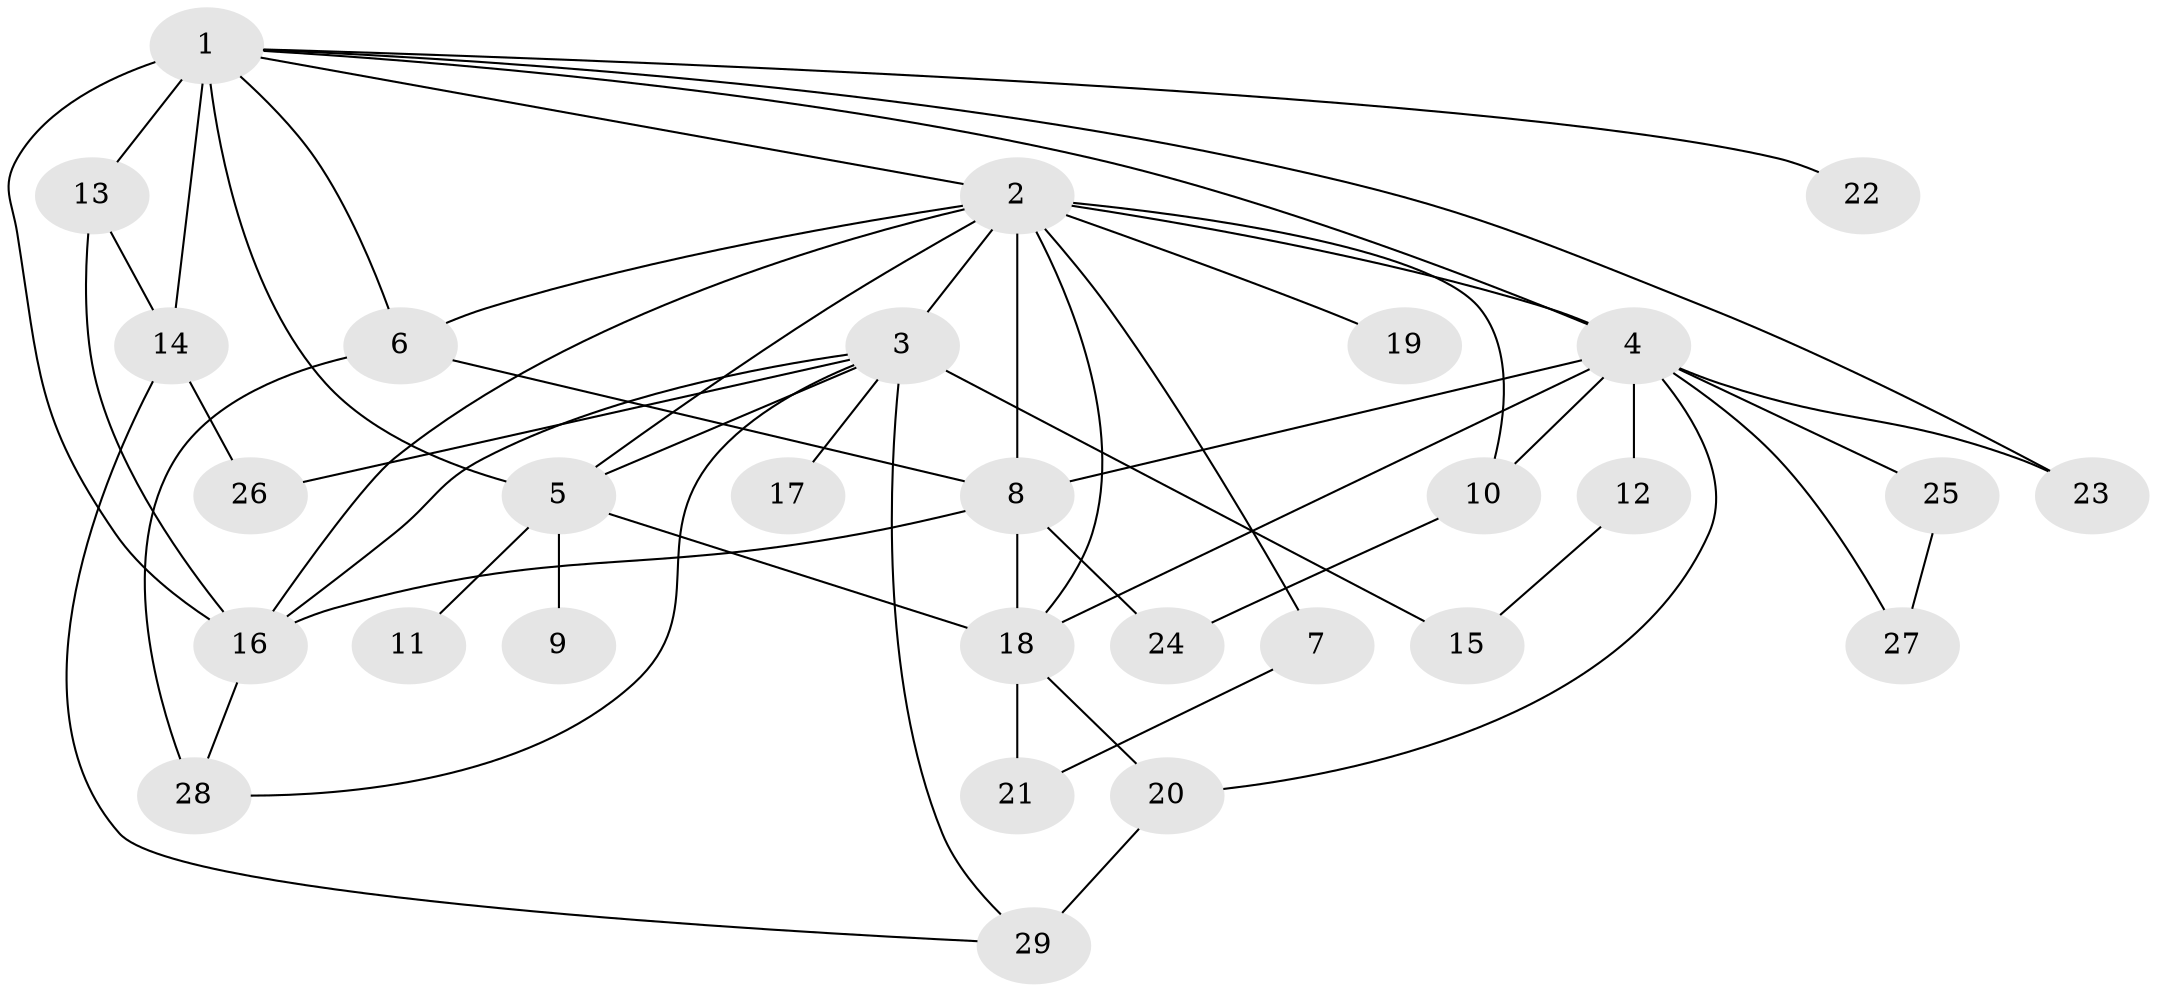 // original degree distribution, {10: 0.020833333333333332, 20: 0.010416666666666666, 19: 0.010416666666666666, 13: 0.020833333333333332, 11: 0.010416666666666666, 7: 0.010416666666666666, 4: 0.0625, 5: 0.041666666666666664, 2: 0.21875, 3: 0.11458333333333333, 1: 0.4791666666666667}
// Generated by graph-tools (version 1.1) at 2025/50/03/04/25 22:50:25]
// undirected, 29 vertices, 54 edges
graph export_dot {
  node [color=gray90,style=filled];
  1;
  2;
  3;
  4;
  5;
  6;
  7;
  8;
  9;
  10;
  11;
  12;
  13;
  14;
  15;
  16;
  17;
  18;
  19;
  20;
  21;
  22;
  23;
  24;
  25;
  26;
  27;
  28;
  29;
  1 -- 2 [weight=3.0];
  1 -- 4 [weight=1.0];
  1 -- 5 [weight=1.0];
  1 -- 6 [weight=1.0];
  1 -- 13 [weight=1.0];
  1 -- 14 [weight=3.0];
  1 -- 16 [weight=5.0];
  1 -- 22 [weight=1.0];
  1 -- 23 [weight=1.0];
  2 -- 3 [weight=1.0];
  2 -- 4 [weight=1.0];
  2 -- 5 [weight=1.0];
  2 -- 6 [weight=1.0];
  2 -- 7 [weight=1.0];
  2 -- 8 [weight=3.0];
  2 -- 10 [weight=2.0];
  2 -- 16 [weight=1.0];
  2 -- 18 [weight=1.0];
  2 -- 19 [weight=1.0];
  3 -- 5 [weight=1.0];
  3 -- 15 [weight=7.0];
  3 -- 16 [weight=2.0];
  3 -- 17 [weight=1.0];
  3 -- 26 [weight=1.0];
  3 -- 28 [weight=1.0];
  3 -- 29 [weight=1.0];
  4 -- 8 [weight=1.0];
  4 -- 10 [weight=1.0];
  4 -- 12 [weight=1.0];
  4 -- 18 [weight=1.0];
  4 -- 20 [weight=1.0];
  4 -- 23 [weight=3.0];
  4 -- 25 [weight=1.0];
  4 -- 27 [weight=1.0];
  5 -- 9 [weight=1.0];
  5 -- 11 [weight=1.0];
  5 -- 18 [weight=1.0];
  6 -- 8 [weight=1.0];
  6 -- 28 [weight=2.0];
  7 -- 21 [weight=2.0];
  8 -- 16 [weight=1.0];
  8 -- 18 [weight=1.0];
  8 -- 24 [weight=1.0];
  10 -- 24 [weight=1.0];
  12 -- 15 [weight=1.0];
  13 -- 14 [weight=1.0];
  13 -- 16 [weight=1.0];
  14 -- 26 [weight=1.0];
  14 -- 29 [weight=1.0];
  16 -- 28 [weight=1.0];
  18 -- 20 [weight=1.0];
  18 -- 21 [weight=1.0];
  20 -- 29 [weight=2.0];
  25 -- 27 [weight=1.0];
}
